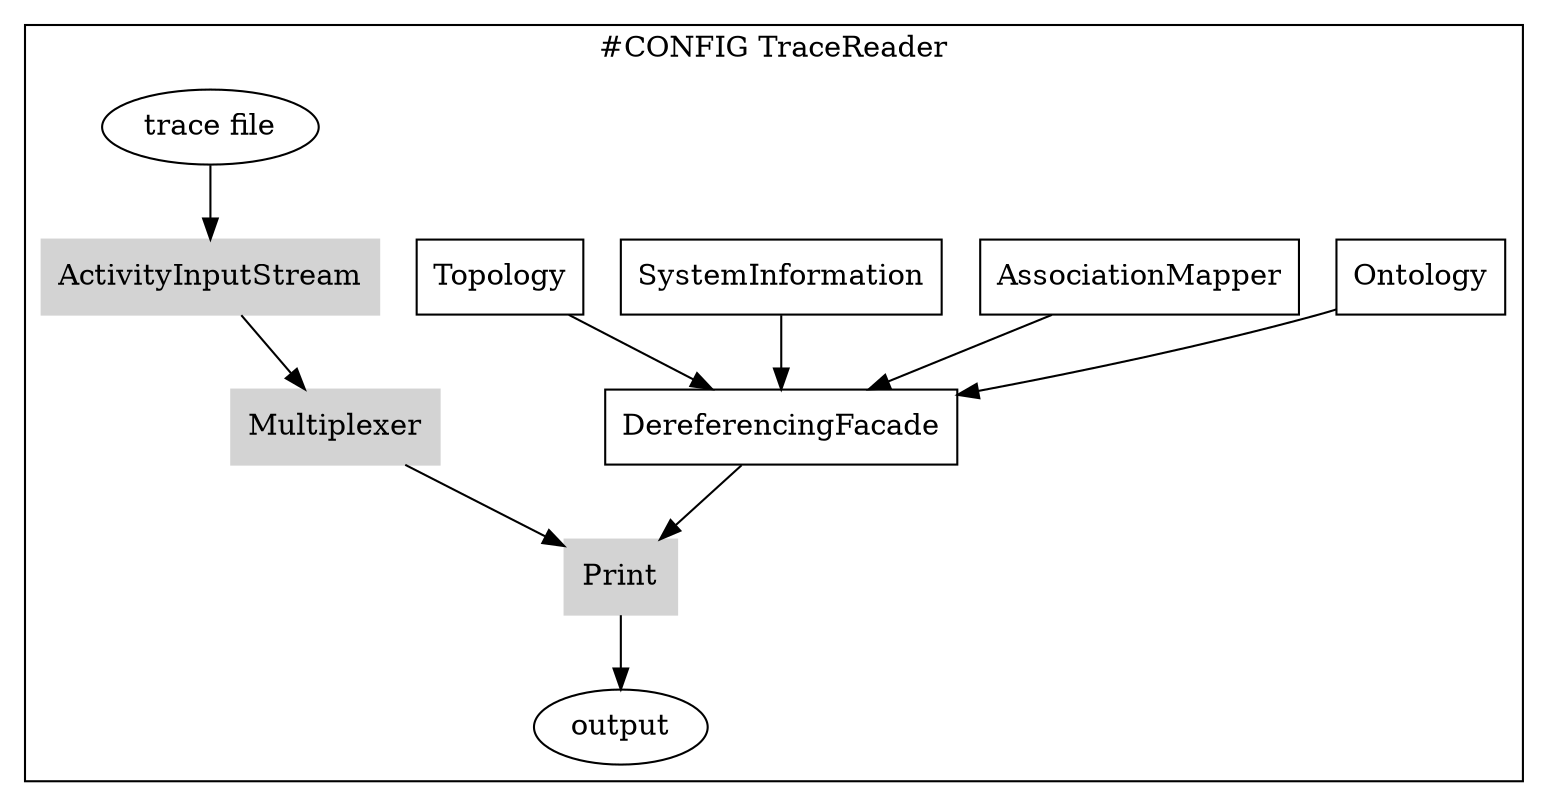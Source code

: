 strict digraph G {
	compound=true;
	node [shape=box];

	subgraph cluster_0 {
		label="#CONFIG TraceReader";
		color=black;
		process_multiplexer[label="Multiplexer" style=filled color=lightgrey];
		process_ontology[label="Ontology"];
		process_association_mapper[label="AssociationMapper"];
		process_system_information[label="SystemInformation"];
		process_topology[label="Topology"];
		process_facade[label="DereferencingFacade"];
		process_printer[label="Print" style=filled color=lightgrey];
		process_output[label="output" shape=ellipse];
		process_input_stream[label="ActivityInputStream" style=filled color=lightgrey];
		process_input_file[label="trace file" shape=ellipse]

		process_ontology -> process_facade;
		process_association_mapper -> process_facade;
		process_system_information -> process_facade;
		process_topology -> process_facade;
		process_facade -> process_printer;
		process_multiplexer -> process_printer -> process_output;
		process_input_file -> process_input_stream -> process_multiplexer;
	}
}

